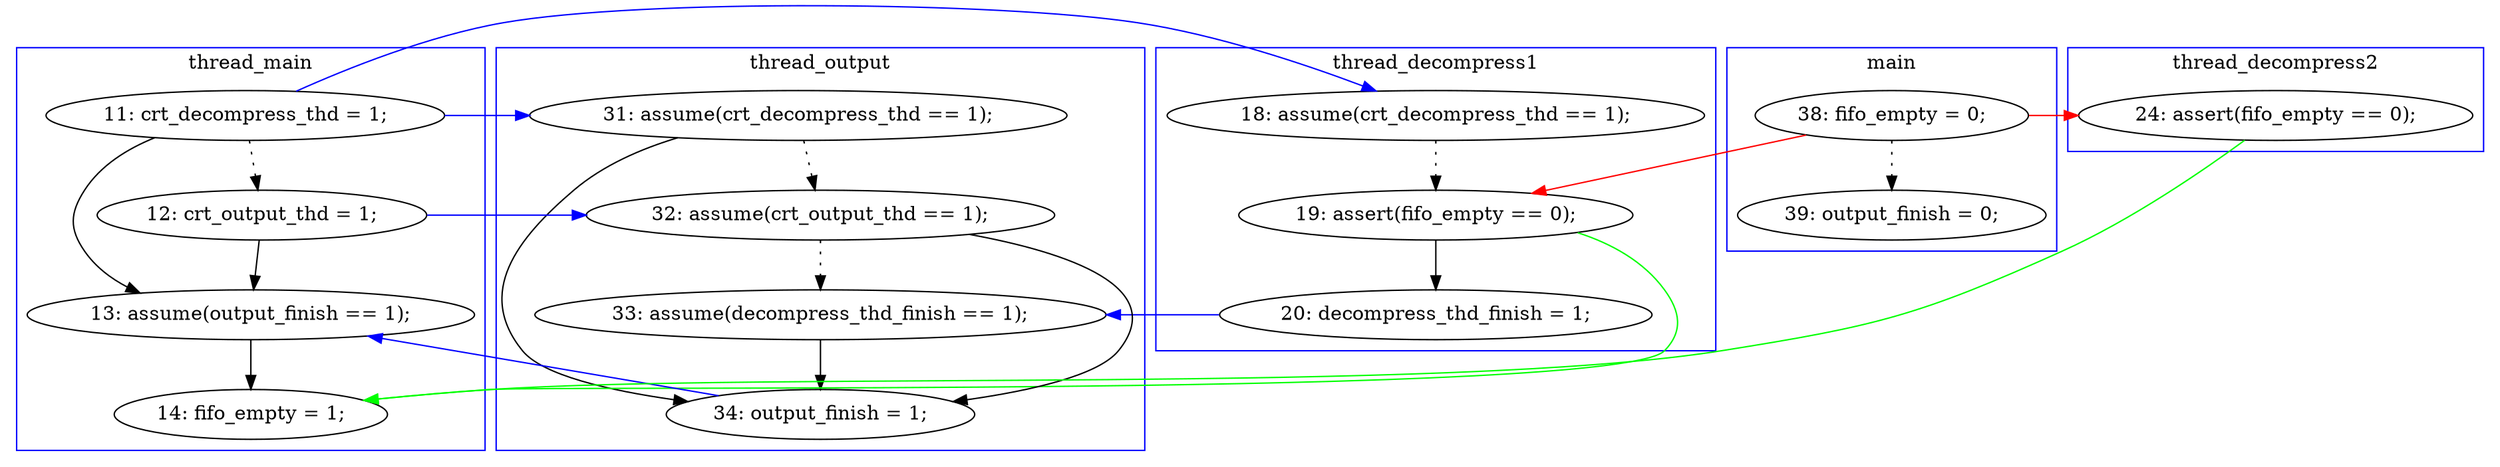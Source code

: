digraph ProofObject {
	10 -> 17 [color = Blue, constraint = false]
	15 -> 20 [color = Blue, constraint = false]
	2 -> 12 [color = Red, constraint = false]
	20 -> 21 [color = Black]
	21 -> 22 [color = Blue, constraint = false]
	12 -> 15 [color = Black]
	10 -> 22 [color = Black]
	17 -> 19 [style = dotted, color = black]
	17 -> 21 [color = Black]
	26 -> 28 [color = Green, constraint = false]
	10 -> 16 [style = dotted, color = black]
	10 -> 11 [color = Blue, constraint = false]
	11 -> 12 [style = dotted, color = black]
	12 -> 28 [color = Green, constraint = false]
	2 -> 3 [style = dotted, color = black]
	22 -> 28 [color = Black]
	19 -> 21 [color = Black]
	16 -> 19 [color = Blue, constraint = false]
	19 -> 20 [style = dotted, color = black]
	2 -> 26 [color = Red, constraint = false]
	16 -> 22 [color = Black]
	subgraph cluster0 {
		label = main
		color = blue
		3  [label = "39: output_finish = 0;"]
		2  [label = "38: fifo_empty = 0;"]
	}
	subgraph cluster3 {
		label = thread_decompress2
		color = blue
		26  [label = "24: assert(fifo_empty == 0);"]
	}
	subgraph cluster2 {
		label = thread_decompress1
		color = blue
		12  [label = "19: assert(fifo_empty == 0);"]
		11  [label = "18: assume(crt_decompress_thd == 1);"]
		15  [label = "20: decompress_thd_finish = 1;"]
	}
	subgraph cluster1 {
		label = thread_main
		color = blue
		22  [label = "13: assume(output_finish == 1);"]
		16  [label = "12: crt_output_thd = 1;"]
		10  [label = "11: crt_decompress_thd = 1;"]
		28  [label = "14: fifo_empty = 1;"]
	}
	subgraph cluster4 {
		label = thread_output
		color = blue
		17  [label = "31: assume(crt_decompress_thd == 1);"]
		19  [label = "32: assume(crt_output_thd == 1);"]
		20  [label = "33: assume(decompress_thd_finish == 1);"]
		21  [label = "34: output_finish = 1;"]
	}
}